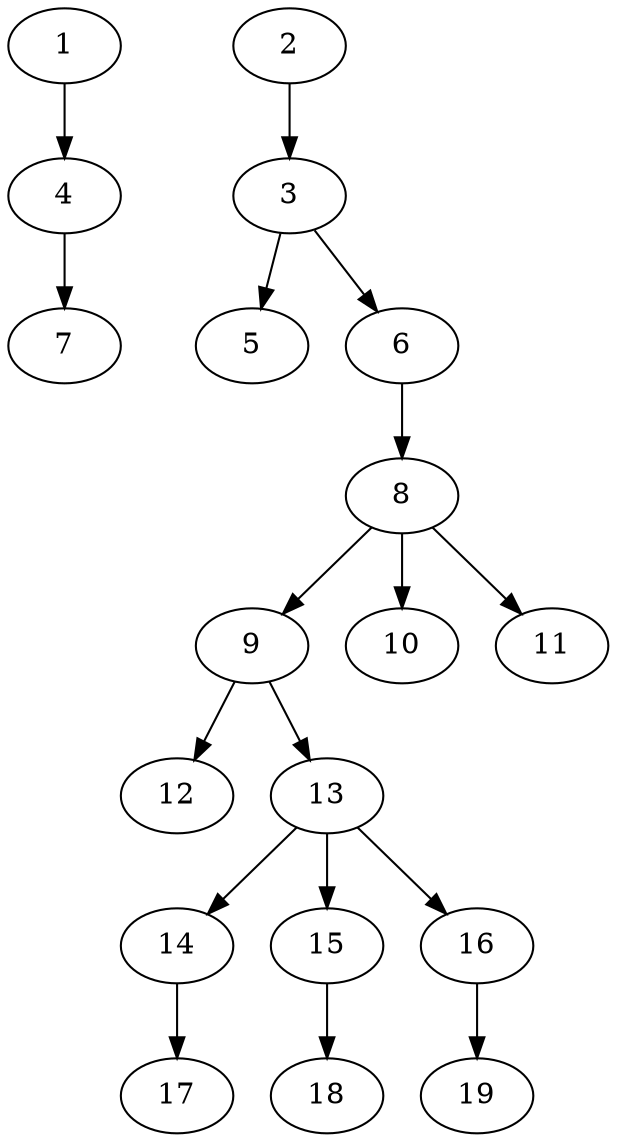 // DAG (tier=1-easy, mode=compute, n=19, ccr=0.289, fat=0.421, density=0.249, regular=0.631, jump=0.093, mindata=262144, maxdata=2097152)
// DAG automatically generated by daggen at Sun Aug 24 16:33:32 2025
// /home/ermia/Project/Environments/daggen/bin/daggen --dot --ccr 0.289 --fat 0.421 --regular 0.631 --density 0.249 --jump 0.093 --mindata 262144 --maxdata 2097152 -n 19 
digraph G {
  1 [size="83788947130890544", alpha="0.13", expect_size="41894473565445272"]
  1 -> 4 [size ="32192801538048"]
  2 [size="1256656755667978", alpha="0.11", expect_size="628328377833989"]
  2 -> 3 [size ="33053002956800"]
  3 [size="15675576520716134", alpha="0.07", expect_size="7837788260358067"]
  3 -> 5 [size ="6407856324608"]
  3 -> 6 [size ="6407856324608"]
  4 [size="76308658557568", alpha="0.20", expect_size="38154329278784"]
  4 -> 7 [size ="6599896727552"]
  5 [size="805252339539002", alpha="0.05", expect_size="402626169769501"]
  6 [size="22997570649740468", alpha="0.00", expect_size="11498785324870234"]
  6 -> 8 [size ="15998426021888"]
  7 [size="24941044436668020", alpha="0.09", expect_size="12470522218334010"]
  8 [size="6168600254720507904", alpha="0.16", expect_size="3084300127360253952"]
  8 -> 9 [size ="26907978498048"]
  8 -> 10 [size ="26907978498048"]
  8 -> 11 [size ="26907978498048"]
  9 [size="12167114643448648", alpha="0.11", expect_size="6083557321724324"]
  9 -> 12 [size ="13808395354112"]
  9 -> 13 [size ="13808395354112"]
  10 [size="970868114642800", alpha="0.03", expect_size="485434057321400"]
  11 [size="12877613016359478", alpha="0.19", expect_size="6438806508179739"]
  12 [size="166792157896762", alpha="0.03", expect_size="83396078948381"]
  13 [size="33469658721390548", alpha="0.08", expect_size="16734829360695274"]
  13 -> 14 [size ="23087806414848"]
  13 -> 15 [size ="23087806414848"]
  13 -> 16 [size ="23087806414848"]
  14 [size="19401107821965064", alpha="0.14", expect_size="9700553910982532"]
  14 -> 17 [size ="33219726540800"]
  15 [size="1624521764249796608", alpha="0.07", expect_size="812260882124898304"]
  15 -> 18 [size ="11055380037632"]
  16 [size="53075984999514112", alpha="0.13", expect_size="26537992499757056"]
  16 -> 19 [size ="1129853222912"]
  17 [size="394579102679573", alpha="0.04", expect_size="197289551339786"]
  18 [size="3659231022927099", alpha="0.16", expect_size="1829615511463549"]
  19 [size="2007853367853842432", alpha="0.17", expect_size="1003926683926921216"]
}